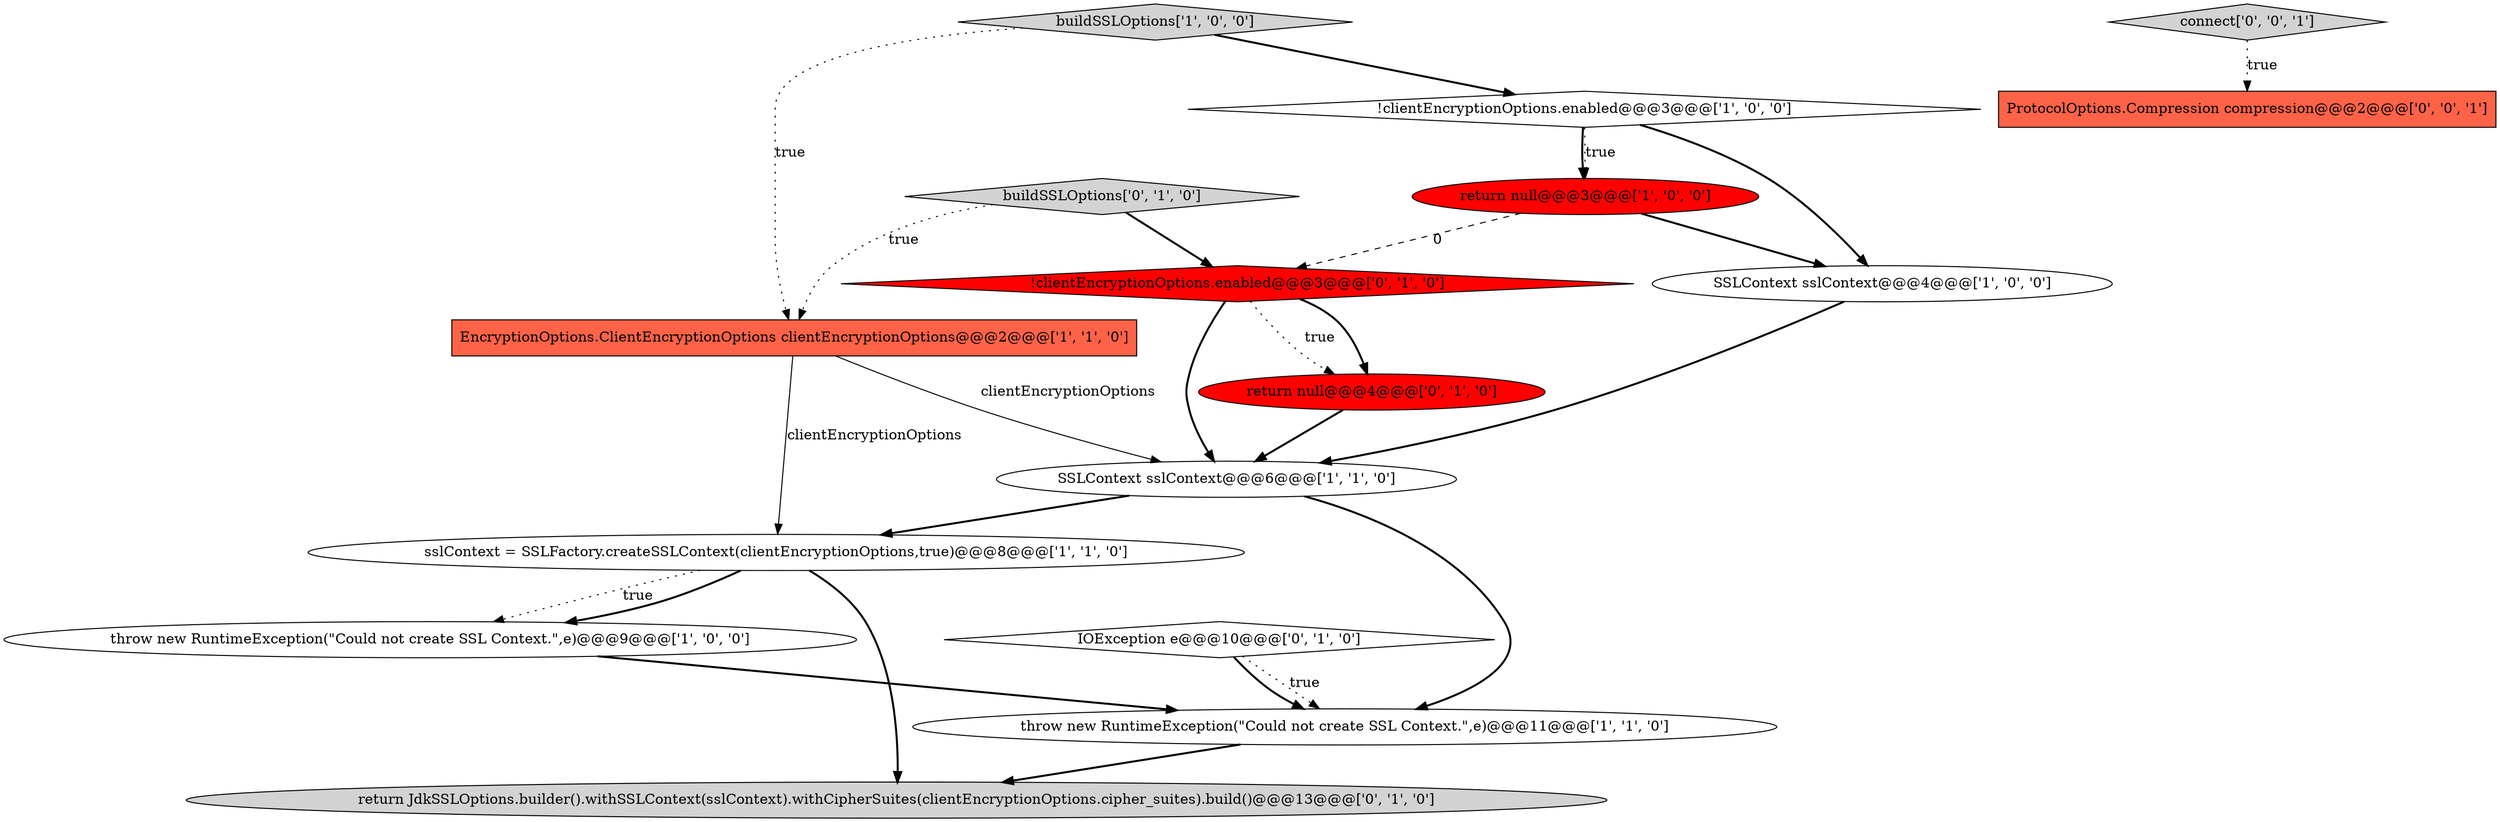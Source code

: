 digraph {
2 [style = filled, label = "!clientEncryptionOptions.enabled@@@3@@@['1', '0', '0']", fillcolor = white, shape = diamond image = "AAA0AAABBB1BBB"];
0 [style = filled, label = "sslContext = SSLFactory.createSSLContext(clientEncryptionOptions,true)@@@8@@@['1', '1', '0']", fillcolor = white, shape = ellipse image = "AAA0AAABBB1BBB"];
4 [style = filled, label = "SSLContext sslContext@@@6@@@['1', '1', '0']", fillcolor = white, shape = ellipse image = "AAA0AAABBB1BBB"];
5 [style = filled, label = "EncryptionOptions.ClientEncryptionOptions clientEncryptionOptions@@@2@@@['1', '1', '0']", fillcolor = tomato, shape = box image = "AAA0AAABBB1BBB"];
7 [style = filled, label = "buildSSLOptions['1', '0', '0']", fillcolor = lightgray, shape = diamond image = "AAA0AAABBB1BBB"];
9 [style = filled, label = "return null@@@4@@@['0', '1', '0']", fillcolor = red, shape = ellipse image = "AAA1AAABBB2BBB"];
6 [style = filled, label = "return null@@@3@@@['1', '0', '0']", fillcolor = red, shape = ellipse image = "AAA1AAABBB1BBB"];
3 [style = filled, label = "SSLContext sslContext@@@4@@@['1', '0', '0']", fillcolor = white, shape = ellipse image = "AAA0AAABBB1BBB"];
14 [style = filled, label = "connect['0', '0', '1']", fillcolor = lightgray, shape = diamond image = "AAA0AAABBB3BBB"];
15 [style = filled, label = "ProtocolOptions.Compression compression@@@2@@@['0', '0', '1']", fillcolor = tomato, shape = box image = "AAA0AAABBB3BBB"];
10 [style = filled, label = "!clientEncryptionOptions.enabled@@@3@@@['0', '1', '0']", fillcolor = red, shape = diamond image = "AAA1AAABBB2BBB"];
11 [style = filled, label = "return JdkSSLOptions.builder().withSSLContext(sslContext).withCipherSuites(clientEncryptionOptions.cipher_suites).build()@@@13@@@['0', '1', '0']", fillcolor = lightgray, shape = ellipse image = "AAA0AAABBB2BBB"];
12 [style = filled, label = "IOException e@@@10@@@['0', '1', '0']", fillcolor = white, shape = diamond image = "AAA0AAABBB2BBB"];
13 [style = filled, label = "buildSSLOptions['0', '1', '0']", fillcolor = lightgray, shape = diamond image = "AAA0AAABBB2BBB"];
1 [style = filled, label = "throw new RuntimeException(\"Could not create SSL Context.\",e)@@@11@@@['1', '1', '0']", fillcolor = white, shape = ellipse image = "AAA0AAABBB1BBB"];
8 [style = filled, label = "throw new RuntimeException(\"Could not create SSL Context.\",e)@@@9@@@['1', '0', '0']", fillcolor = white, shape = ellipse image = "AAA0AAABBB1BBB"];
13->10 [style = bold, label=""];
6->3 [style = bold, label=""];
5->4 [style = solid, label="clientEncryptionOptions"];
5->0 [style = solid, label="clientEncryptionOptions"];
2->6 [style = bold, label=""];
9->4 [style = bold, label=""];
2->3 [style = bold, label=""];
12->1 [style = dotted, label="true"];
0->11 [style = bold, label=""];
13->5 [style = dotted, label="true"];
10->9 [style = dotted, label="true"];
12->1 [style = bold, label=""];
3->4 [style = bold, label=""];
4->0 [style = bold, label=""];
1->11 [style = bold, label=""];
7->5 [style = dotted, label="true"];
6->10 [style = dashed, label="0"];
0->8 [style = dotted, label="true"];
8->1 [style = bold, label=""];
14->15 [style = dotted, label="true"];
2->6 [style = dotted, label="true"];
7->2 [style = bold, label=""];
0->8 [style = bold, label=""];
10->4 [style = bold, label=""];
4->1 [style = bold, label=""];
10->9 [style = bold, label=""];
}
